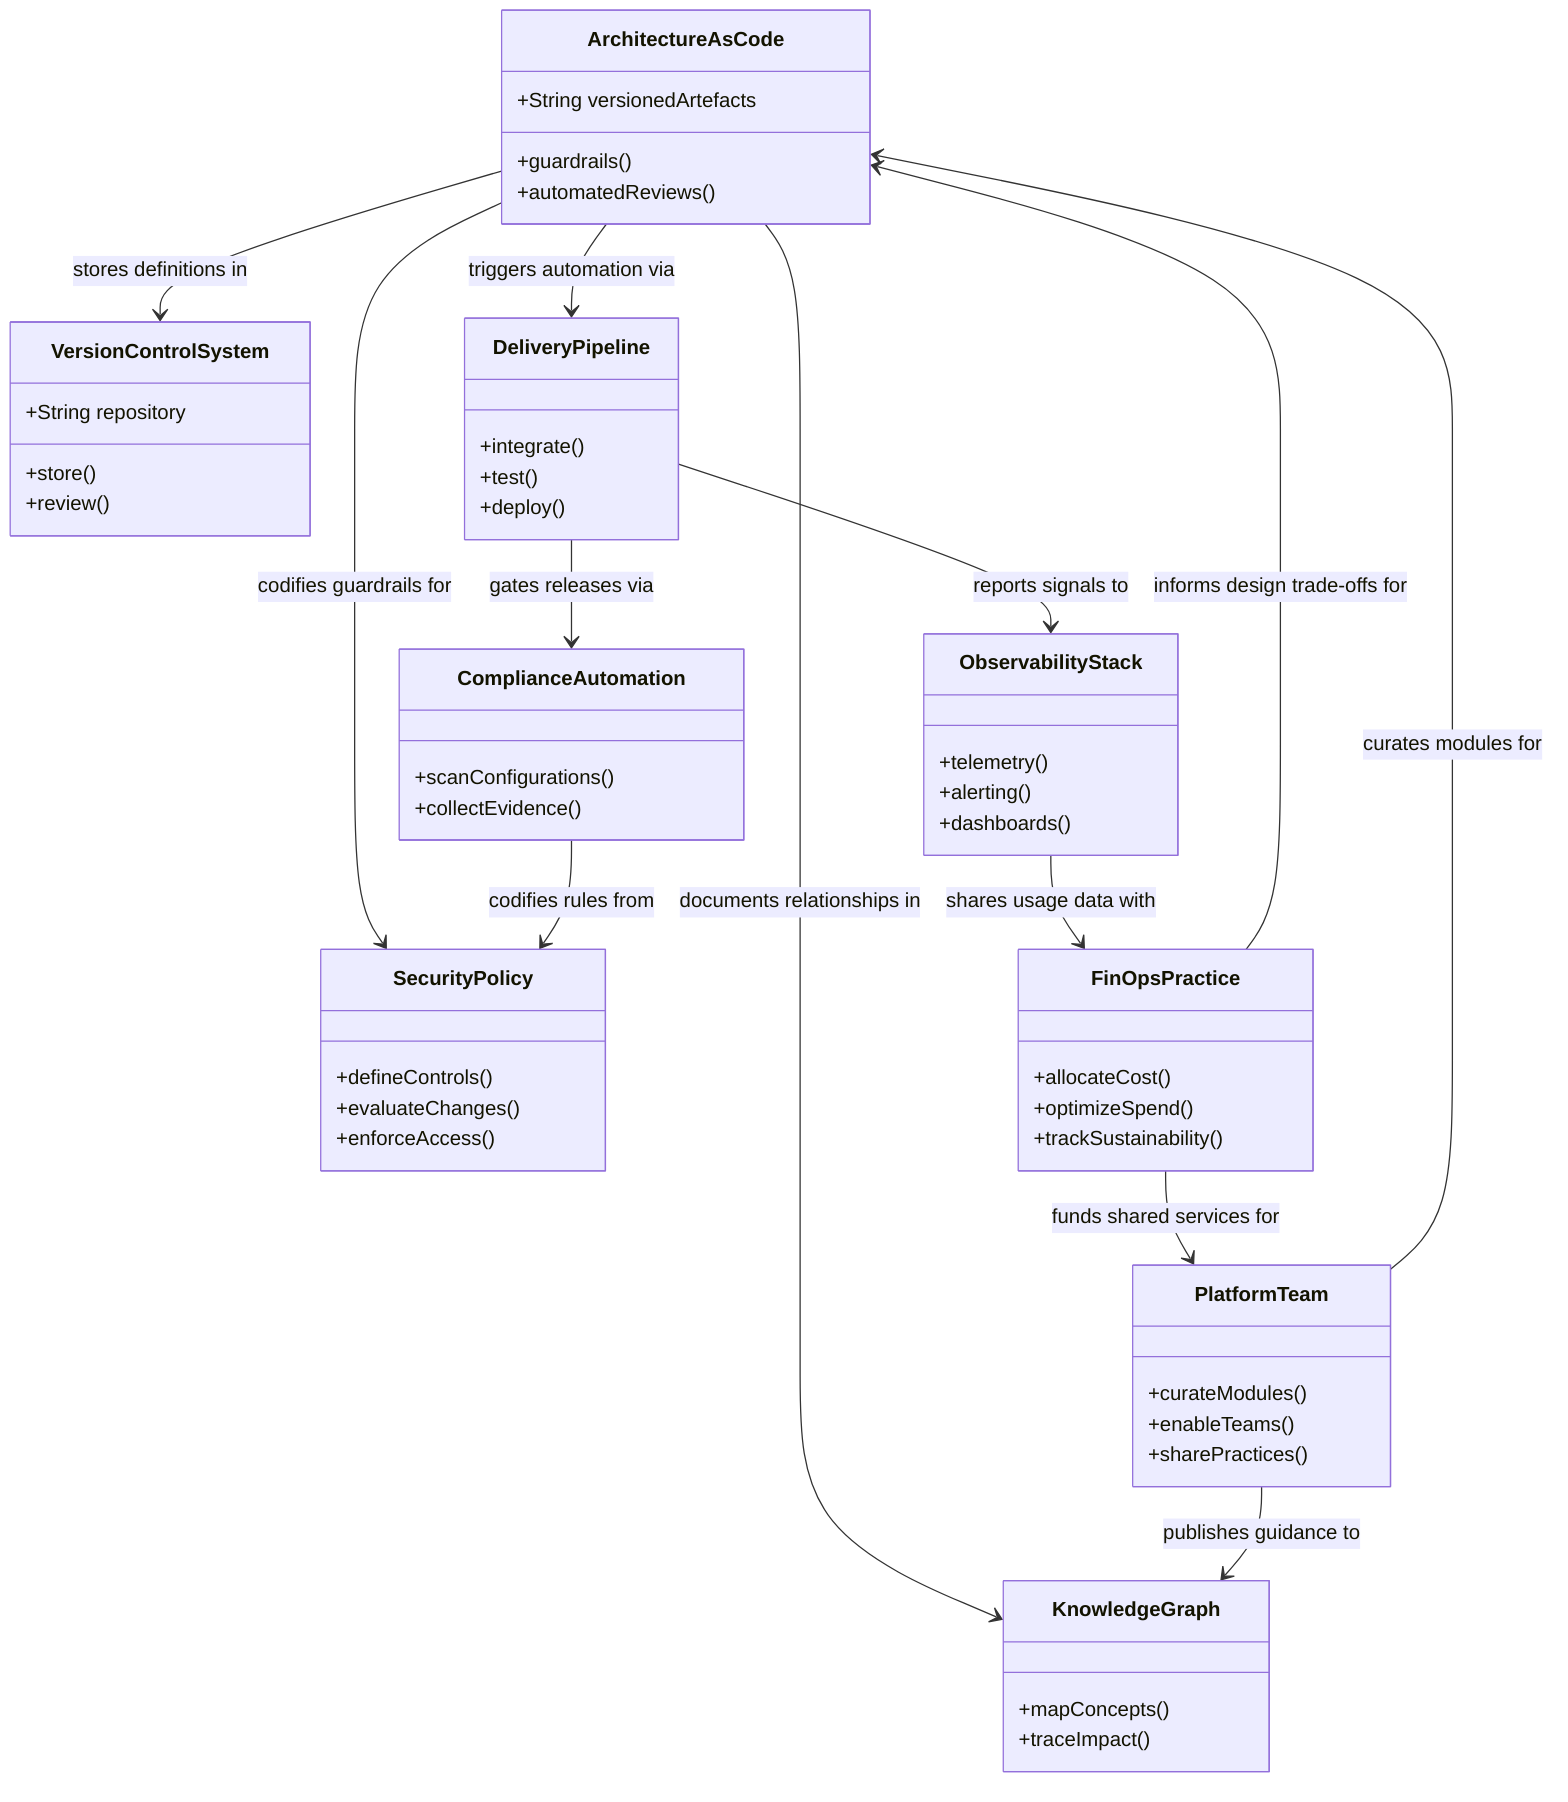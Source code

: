 classDiagram
    class ArchitectureAsCode {
        +String versionedArtefacts
        +guardrails()
        +automatedReviews()
    }

    class VersionControlSystem {
        +String repository
        +store()
        +review()
    }

    class DeliveryPipeline {
        +integrate()
        +test()
        +deploy()
    }

    class PlatformTeam {
        +curateModules()
        +enableTeams()
        +sharePractices()
    }

    class SecurityPolicy {
        +defineControls()
        +evaluateChanges()
        +enforceAccess()
    }

    class ComplianceAutomation {
        +scanConfigurations()
        +collectEvidence()
    }

    class ObservabilityStack {
        +telemetry()
        +alerting()
        +dashboards()
    }

    class FinOpsPractice {
        +allocateCost()
        +optimizeSpend()
        +trackSustainability()
    }

    class KnowledgeGraph {
        +mapConcepts()
        +traceImpact()
    }

    ArchitectureAsCode --> VersionControlSystem : stores definitions in
    ArchitectureAsCode --> DeliveryPipeline : triggers automation via
    ArchitectureAsCode --> SecurityPolicy : codifies guardrails for
    ArchitectureAsCode --> KnowledgeGraph : documents relationships in
    PlatformTeam --> ArchitectureAsCode : curates modules for
    PlatformTeam --> KnowledgeGraph : publishes guidance to
    DeliveryPipeline --> ObservabilityStack : reports signals to
    DeliveryPipeline --> ComplianceAutomation : gates releases via
    ComplianceAutomation --> SecurityPolicy : codifies rules from
    ObservabilityStack --> FinOpsPractice : shares usage data with
    FinOpsPractice --> PlatformTeam : funds shared services for
    FinOpsPractice --> ArchitectureAsCode : informs design trade-offs for